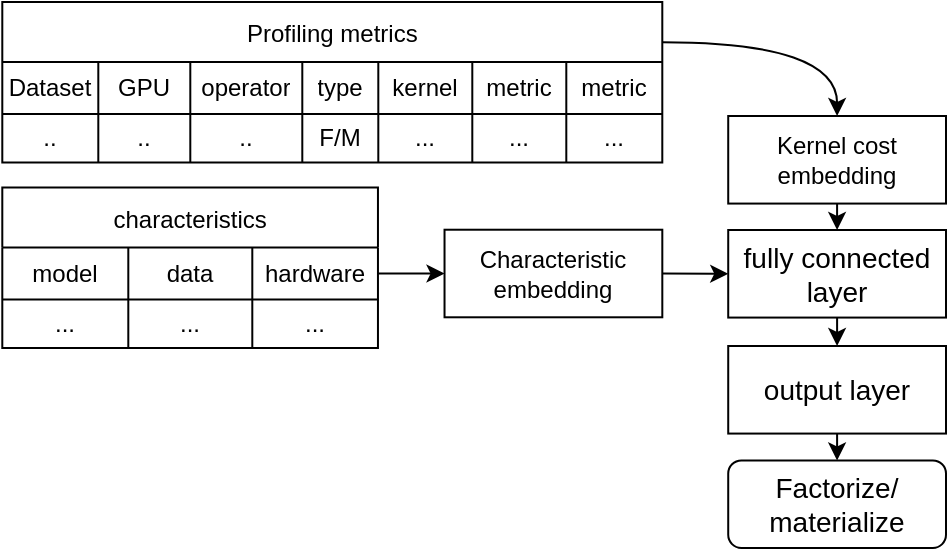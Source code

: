 <mxfile>
    <diagram id="U2VAW3dLaZVnhBtAp40N" name="Page-1">
        <mxGraphModel dx="852" dy="1079" grid="1" gridSize="10" guides="1" tooltips="1" connect="1" arrows="1" fold="1" page="1" pageScale="1" pageWidth="827" pageHeight="1169" math="0" shadow="0">
            <root>
                <mxCell id="0"/>
                <mxCell id="1" parent="0"/>
                <mxCell id="3" value="characteristics" style="shape=table;startSize=30;container=1;collapsible=0;childLayout=tableLayout;" parent="1" vertex="1">
                    <mxGeometry x="158.148" y="732.755" width="187.833" height="80.27" as="geometry"/>
                </mxCell>
                <mxCell id="4" value="" style="shape=tableRow;horizontal=0;startSize=0;swimlaneHead=0;swimlaneBody=0;top=0;left=0;bottom=0;right=0;collapsible=0;dropTarget=0;fillColor=none;points=[[0,0.5],[1,0.5]];portConstraint=eastwest;" parent="3" vertex="1">
                    <mxGeometry y="30" width="187.833" height="26" as="geometry"/>
                </mxCell>
                <mxCell id="5" value="model" style="shape=partialRectangle;html=1;whiteSpace=wrap;connectable=0;overflow=hidden;fillColor=none;top=0;left=0;bottom=0;right=0;pointerEvents=1;" parent="4" vertex="1">
                    <mxGeometry width="63" height="26" as="geometry">
                        <mxRectangle width="63" height="26" as="alternateBounds"/>
                    </mxGeometry>
                </mxCell>
                <mxCell id="6" value="data" style="shape=partialRectangle;html=1;whiteSpace=wrap;connectable=0;overflow=hidden;fillColor=none;top=0;left=0;bottom=0;right=0;pointerEvents=1;" parent="4" vertex="1">
                    <mxGeometry x="63" width="62" height="26" as="geometry">
                        <mxRectangle width="62" height="26" as="alternateBounds"/>
                    </mxGeometry>
                </mxCell>
                <mxCell id="7" value="hardware" style="shape=partialRectangle;html=1;whiteSpace=wrap;connectable=0;overflow=hidden;fillColor=none;top=0;left=0;bottom=0;right=0;pointerEvents=1;" parent="4" vertex="1">
                    <mxGeometry x="125" width="63" height="26" as="geometry">
                        <mxRectangle width="63" height="26" as="alternateBounds"/>
                    </mxGeometry>
                </mxCell>
                <mxCell id="8" value="" style="shape=tableRow;horizontal=0;startSize=0;swimlaneHead=0;swimlaneBody=0;top=0;left=0;bottom=0;right=0;collapsible=0;dropTarget=0;fillColor=none;points=[[0,0.5],[1,0.5]];portConstraint=eastwest;" parent="3" vertex="1">
                    <mxGeometry y="56" width="187.833" height="24" as="geometry"/>
                </mxCell>
                <mxCell id="9" value="..." style="shape=partialRectangle;html=1;whiteSpace=wrap;connectable=0;overflow=hidden;fillColor=none;top=0;left=0;bottom=0;right=0;pointerEvents=1;" parent="8" vertex="1">
                    <mxGeometry width="63" height="24" as="geometry">
                        <mxRectangle width="63" height="24" as="alternateBounds"/>
                    </mxGeometry>
                </mxCell>
                <mxCell id="10" value="..." style="shape=partialRectangle;html=1;whiteSpace=wrap;connectable=0;overflow=hidden;fillColor=none;top=0;left=0;bottom=0;right=0;pointerEvents=1;" parent="8" vertex="1">
                    <mxGeometry x="63" width="62" height="24" as="geometry">
                        <mxRectangle width="62" height="24" as="alternateBounds"/>
                    </mxGeometry>
                </mxCell>
                <mxCell id="11" value="..." style="shape=partialRectangle;html=1;whiteSpace=wrap;connectable=0;overflow=hidden;fillColor=none;top=0;left=0;bottom=0;right=0;pointerEvents=1;" parent="8" vertex="1">
                    <mxGeometry x="125" width="63" height="24" as="geometry">
                        <mxRectangle width="63" height="24" as="alternateBounds"/>
                    </mxGeometry>
                </mxCell>
                <mxCell id="14" value="Kernel cost embedding" style="whiteSpace=wrap;html=1;startSize=30;" parent="1" vertex="1">
                    <mxGeometry x="521.111" y="697" width="108.889" height="43.784" as="geometry"/>
                </mxCell>
                <mxCell id="15" value="Profiling metrics" style="shape=table;startSize=30;container=1;collapsible=0;childLayout=tableLayout;" parent="1" vertex="1">
                    <mxGeometry x="158.15" y="640" width="330" height="80.27" as="geometry"/>
                </mxCell>
                <mxCell id="16" value="" style="shape=tableRow;horizontal=0;startSize=0;swimlaneHead=0;swimlaneBody=0;top=0;left=0;bottom=0;right=0;collapsible=0;dropTarget=0;fillColor=none;points=[[0,0.5],[1,0.5]];portConstraint=eastwest;" parent="15" vertex="1">
                    <mxGeometry y="30" width="330" height="26" as="geometry"/>
                </mxCell>
                <mxCell id="17" value="Dataset" style="shape=partialRectangle;html=1;whiteSpace=wrap;connectable=0;overflow=hidden;fillColor=none;top=0;left=0;bottom=0;right=0;pointerEvents=1;" parent="16" vertex="1">
                    <mxGeometry width="48" height="26" as="geometry">
                        <mxRectangle width="48" height="26" as="alternateBounds"/>
                    </mxGeometry>
                </mxCell>
                <mxCell id="18" value="GPU" style="shape=partialRectangle;html=1;whiteSpace=wrap;connectable=0;overflow=hidden;fillColor=none;top=0;left=0;bottom=0;right=0;pointerEvents=1;" parent="16" vertex="1">
                    <mxGeometry x="48" width="46" height="26" as="geometry">
                        <mxRectangle width="46" height="26" as="alternateBounds"/>
                    </mxGeometry>
                </mxCell>
                <mxCell id="19" value="operator" style="shape=partialRectangle;html=1;whiteSpace=wrap;connectable=0;overflow=hidden;fillColor=none;top=0;left=0;bottom=0;right=0;pointerEvents=1;" parent="16" vertex="1">
                    <mxGeometry x="94" width="56" height="26" as="geometry">
                        <mxRectangle width="56" height="26" as="alternateBounds"/>
                    </mxGeometry>
                </mxCell>
                <mxCell id="20" value="type" style="shape=partialRectangle;html=1;whiteSpace=wrap;connectable=0;overflow=hidden;fillColor=none;top=0;left=0;bottom=0;right=0;pointerEvents=1;" parent="16" vertex="1">
                    <mxGeometry x="150" width="38" height="26" as="geometry">
                        <mxRectangle width="38" height="26" as="alternateBounds"/>
                    </mxGeometry>
                </mxCell>
                <mxCell id="21" value="kernel" style="shape=partialRectangle;html=1;whiteSpace=wrap;connectable=0;overflow=hidden;fillColor=none;top=0;left=0;bottom=0;right=0;pointerEvents=1;" parent="16" vertex="1">
                    <mxGeometry x="188" width="47" height="26" as="geometry">
                        <mxRectangle width="47" height="26" as="alternateBounds"/>
                    </mxGeometry>
                </mxCell>
                <mxCell id="22" value="metric" style="shape=partialRectangle;html=1;whiteSpace=wrap;connectable=0;overflow=hidden;fillColor=none;top=0;left=0;bottom=0;right=0;pointerEvents=1;" parent="16" vertex="1">
                    <mxGeometry x="235" width="47" height="26" as="geometry">
                        <mxRectangle width="47" height="26" as="alternateBounds"/>
                    </mxGeometry>
                </mxCell>
                <mxCell id="23" value="metric" style="shape=partialRectangle;html=1;whiteSpace=wrap;connectable=0;overflow=hidden;fillColor=none;top=0;left=0;bottom=0;right=0;pointerEvents=1;" parent="16" vertex="1">
                    <mxGeometry x="282" width="48" height="26" as="geometry">
                        <mxRectangle width="48" height="26" as="alternateBounds"/>
                    </mxGeometry>
                </mxCell>
                <mxCell id="25" value="" style="shape=tableRow;horizontal=0;startSize=0;swimlaneHead=0;swimlaneBody=0;top=0;left=0;bottom=0;right=0;collapsible=0;dropTarget=0;fillColor=none;points=[[0,0.5],[1,0.5]];portConstraint=eastwest;" parent="15" vertex="1">
                    <mxGeometry y="56" width="330" height="24" as="geometry"/>
                </mxCell>
                <mxCell id="26" value=".." style="shape=partialRectangle;html=1;whiteSpace=wrap;connectable=0;overflow=hidden;fillColor=none;top=0;left=0;bottom=0;right=0;pointerEvents=1;" parent="25" vertex="1">
                    <mxGeometry width="48" height="24" as="geometry">
                        <mxRectangle width="48" height="24" as="alternateBounds"/>
                    </mxGeometry>
                </mxCell>
                <mxCell id="27" value=".." style="shape=partialRectangle;html=1;whiteSpace=wrap;connectable=0;overflow=hidden;fillColor=none;top=0;left=0;bottom=0;right=0;pointerEvents=1;" parent="25" vertex="1">
                    <mxGeometry x="48" width="46" height="24" as="geometry">
                        <mxRectangle width="46" height="24" as="alternateBounds"/>
                    </mxGeometry>
                </mxCell>
                <mxCell id="28" value=".." style="shape=partialRectangle;html=1;whiteSpace=wrap;connectable=0;overflow=hidden;fillColor=none;top=0;left=0;bottom=0;right=0;pointerEvents=1;" parent="25" vertex="1">
                    <mxGeometry x="94" width="56" height="24" as="geometry">
                        <mxRectangle width="56" height="24" as="alternateBounds"/>
                    </mxGeometry>
                </mxCell>
                <mxCell id="29" value="F/M" style="shape=partialRectangle;html=1;whiteSpace=wrap;connectable=0;overflow=hidden;fillColor=none;top=0;left=0;bottom=0;right=0;pointerEvents=1;" parent="25" vertex="1">
                    <mxGeometry x="150" width="38" height="24" as="geometry">
                        <mxRectangle width="38" height="24" as="alternateBounds"/>
                    </mxGeometry>
                </mxCell>
                <mxCell id="30" value="..." style="shape=partialRectangle;html=1;whiteSpace=wrap;connectable=0;overflow=hidden;fillColor=none;top=0;left=0;bottom=0;right=0;pointerEvents=1;" parent="25" vertex="1">
                    <mxGeometry x="188" width="47" height="24" as="geometry">
                        <mxRectangle width="47" height="24" as="alternateBounds"/>
                    </mxGeometry>
                </mxCell>
                <mxCell id="31" value="..." style="shape=partialRectangle;html=1;whiteSpace=wrap;connectable=0;overflow=hidden;fillColor=none;top=0;left=0;bottom=0;right=0;pointerEvents=1;" parent="25" vertex="1">
                    <mxGeometry x="235" width="47" height="24" as="geometry">
                        <mxRectangle width="47" height="24" as="alternateBounds"/>
                    </mxGeometry>
                </mxCell>
                <mxCell id="32" value="..." style="shape=partialRectangle;html=1;whiteSpace=wrap;connectable=0;overflow=hidden;fillColor=none;top=0;left=0;bottom=0;right=0;pointerEvents=1;" parent="25" vertex="1">
                    <mxGeometry x="282" width="48" height="24" as="geometry">
                        <mxRectangle width="48" height="24" as="alternateBounds"/>
                    </mxGeometry>
                </mxCell>
                <mxCell id="35" value="Characteristic embedding" style="whiteSpace=wrap;html=1;startSize=30;" parent="1" vertex="1">
                    <mxGeometry x="379.266" y="753.859" width="108.889" height="43.784" as="geometry"/>
                </mxCell>
                <mxCell id="37" value="fully connected layer" style="whiteSpace=wrap;html=1;fontSize=14;" parent="1" vertex="1">
                    <mxGeometry x="521.111" y="754" width="108.889" height="43.784" as="geometry"/>
                </mxCell>
                <mxCell id="38" value="Factorize/&lt;br&gt;materialize" style="rounded=1;whiteSpace=wrap;html=1;fontSize=14;" parent="1" vertex="1">
                    <mxGeometry x="521.111" y="869.216" width="108.889" height="43.784" as="geometry"/>
                </mxCell>
                <mxCell id="40" value="output layer" style="whiteSpace=wrap;html=1;fontSize=14;" parent="1" vertex="1">
                    <mxGeometry x="521.111" y="812" width="108.889" height="43.784" as="geometry"/>
                </mxCell>
                <mxCell id="43" style="edgeStyle=orthogonalEdgeStyle;html=1;curved=1;entryX=0.5;entryY=0;entryDx=0;entryDy=0;exitX=1;exitY=0.25;exitDx=0;exitDy=0;" parent="1" source="15" target="14" edge="1">
                    <mxGeometry relative="1" as="geometry">
                        <mxPoint x="684.444" y="1085.135" as="targetPoint"/>
                        <Array as="points">
                            <mxPoint x="576" y="660"/>
                        </Array>
                    </mxGeometry>
                </mxCell>
                <mxCell id="2" value="" style="edgeStyle=orthogonalEdgeStyle;html=1;fontSize=14;exitX=1;exitY=0.5;exitDx=0;exitDy=0;entryX=0;entryY=0.5;entryDx=0;entryDy=0;" parent="1" source="4" target="35" edge="1">
                    <mxGeometry relative="1" as="geometry">
                        <Array as="points">
                            <mxPoint x="360" y="776"/>
                            <mxPoint x="360" y="776"/>
                        </Array>
                    </mxGeometry>
                </mxCell>
                <mxCell id="44" style="edgeStyle=orthogonalEdgeStyle;html=1;entryX=0.5;entryY=0;entryDx=0;entryDy=0;elbow=vertical;curved=1;" parent="1" source="14" target="37" edge="1">
                    <mxGeometry relative="1" as="geometry"/>
                </mxCell>
                <mxCell id="45" style="edgeStyle=orthogonalEdgeStyle;curved=1;html=1;entryX=0;entryY=0.5;entryDx=0;entryDy=0;elbow=vertical;" parent="1" source="35" target="37" edge="1">
                    <mxGeometry relative="1" as="geometry"/>
                </mxCell>
                <mxCell id="36" value="" style="edgeStyle=orthogonalEdgeStyle;html=1;fontSize=14;" parent="1" source="37" target="40" edge="1">
                    <mxGeometry relative="1" as="geometry"/>
                </mxCell>
                <mxCell id="39" style="edgeStyle=orthogonalEdgeStyle;html=1;fontSize=14;" parent="1" source="40" target="38" edge="1">
                    <mxGeometry relative="1" as="geometry"/>
                </mxCell>
            </root>
        </mxGraphModel>
    </diagram>
</mxfile>